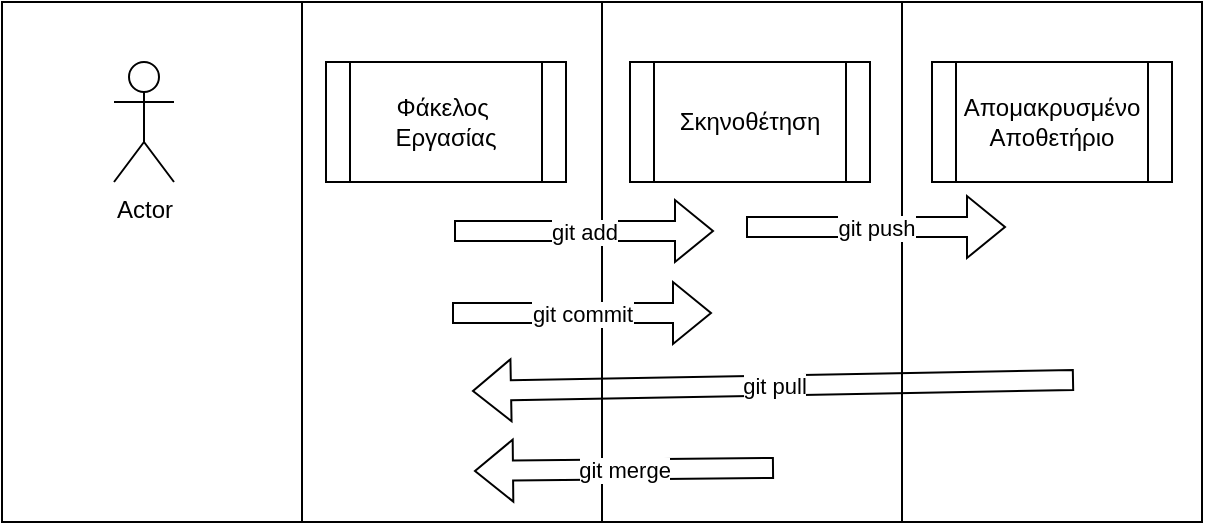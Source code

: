 <mxfile version="20.2.3" type="device"><diagram id="XEKnr5I6t5G8Jzkz8hID" name="Page-1"><mxGraphModel dx="1038" dy="641" grid="1" gridSize="10" guides="1" tooltips="1" connect="1" arrows="1" fold="1" page="1" pageScale="1" pageWidth="850" pageHeight="1100" math="0" shadow="0"><root><mxCell id="0"/><mxCell id="1" parent="0"/><mxCell id="MOh2i6xClxLqYxPb55iu-16" value="" style="rounded=0;whiteSpace=wrap;html=1;" parent="1" vertex="1"><mxGeometry x="474" y="60" width="150" height="260" as="geometry"/></mxCell><mxCell id="MOh2i6xClxLqYxPb55iu-15" value="" style="rounded=0;whiteSpace=wrap;html=1;" parent="1" vertex="1"><mxGeometry x="324" y="60" width="150" height="260" as="geometry"/></mxCell><mxCell id="MOh2i6xClxLqYxPb55iu-14" value="" style="rounded=0;whiteSpace=wrap;html=1;" parent="1" vertex="1"><mxGeometry x="174" y="60" width="150" height="260" as="geometry"/></mxCell><mxCell id="MOh2i6xClxLqYxPb55iu-8" value="" style="rounded=0;whiteSpace=wrap;html=1;" parent="1" vertex="1"><mxGeometry x="24" y="60" width="150" height="260" as="geometry"/></mxCell><mxCell id="MOh2i6xClxLqYxPb55iu-3" value="Actor" style="shape=umlActor;verticalLabelPosition=bottom;verticalAlign=top;html=1;outlineConnect=0;" parent="1" vertex="1"><mxGeometry x="80" y="90" width="30" height="60" as="geometry"/></mxCell><mxCell id="MOh2i6xClxLqYxPb55iu-4" value="Φάκελος&amp;nbsp;&lt;br&gt;Εργασίας" style="shape=process;whiteSpace=wrap;html=1;backgroundOutline=1;" parent="1" vertex="1"><mxGeometry x="186" y="90" width="120" height="60" as="geometry"/></mxCell><mxCell id="MOh2i6xClxLqYxPb55iu-5" value="Σκηνοθέτηση" style="shape=process;whiteSpace=wrap;html=1;backgroundOutline=1;" parent="1" vertex="1"><mxGeometry x="338" y="90" width="120" height="60" as="geometry"/></mxCell><mxCell id="MOh2i6xClxLqYxPb55iu-6" value="Απομακρυσμένο&lt;br&gt;Αποθετήριο" style="shape=process;whiteSpace=wrap;html=1;backgroundOutline=1;" parent="1" vertex="1"><mxGeometry x="489" y="90" width="120" height="60" as="geometry"/></mxCell><mxCell id="aEbBCXRtfnyT13x_xwC8-2" value="git add" style="shape=flexArrow;endArrow=classic;html=1;rounded=0;" parent="1" edge="1"><mxGeometry width="50" height="50" relative="1" as="geometry"><mxPoint x="250" y="174.5" as="sourcePoint"/><mxPoint x="380" y="174.5" as="targetPoint"/></mxGeometry></mxCell><mxCell id="aEbBCXRtfnyT13x_xwC8-3" value="git push" style="shape=flexArrow;endArrow=classic;html=1;rounded=0;" parent="1" edge="1"><mxGeometry width="50" height="50" relative="1" as="geometry"><mxPoint x="396" y="172.5" as="sourcePoint"/><mxPoint x="526" y="172.5" as="targetPoint"/></mxGeometry></mxCell><mxCell id="aEbBCXRtfnyT13x_xwC8-4" value="git commit" style="shape=flexArrow;endArrow=classic;html=1;rounded=0;" parent="1" edge="1"><mxGeometry width="50" height="50" relative="1" as="geometry"><mxPoint x="249" y="215.5" as="sourcePoint"/><mxPoint x="379" y="215.5" as="targetPoint"/></mxGeometry></mxCell><mxCell id="aEbBCXRtfnyT13x_xwC8-5" value="git pull" style="shape=flexArrow;endArrow=classic;html=1;rounded=0;" parent="1" edge="1"><mxGeometry width="50" height="50" relative="1" as="geometry"><mxPoint x="560" y="249" as="sourcePoint"/><mxPoint x="259" y="254.5" as="targetPoint"/></mxGeometry></mxCell><mxCell id="aEbBCXRtfnyT13x_xwC8-6" value="git merge" style="shape=flexArrow;endArrow=classic;html=1;rounded=0;" parent="1" edge="1"><mxGeometry width="50" height="50" relative="1" as="geometry"><mxPoint x="410" y="293" as="sourcePoint"/><mxPoint x="260" y="294.5" as="targetPoint"/></mxGeometry></mxCell></root></mxGraphModel></diagram></mxfile>